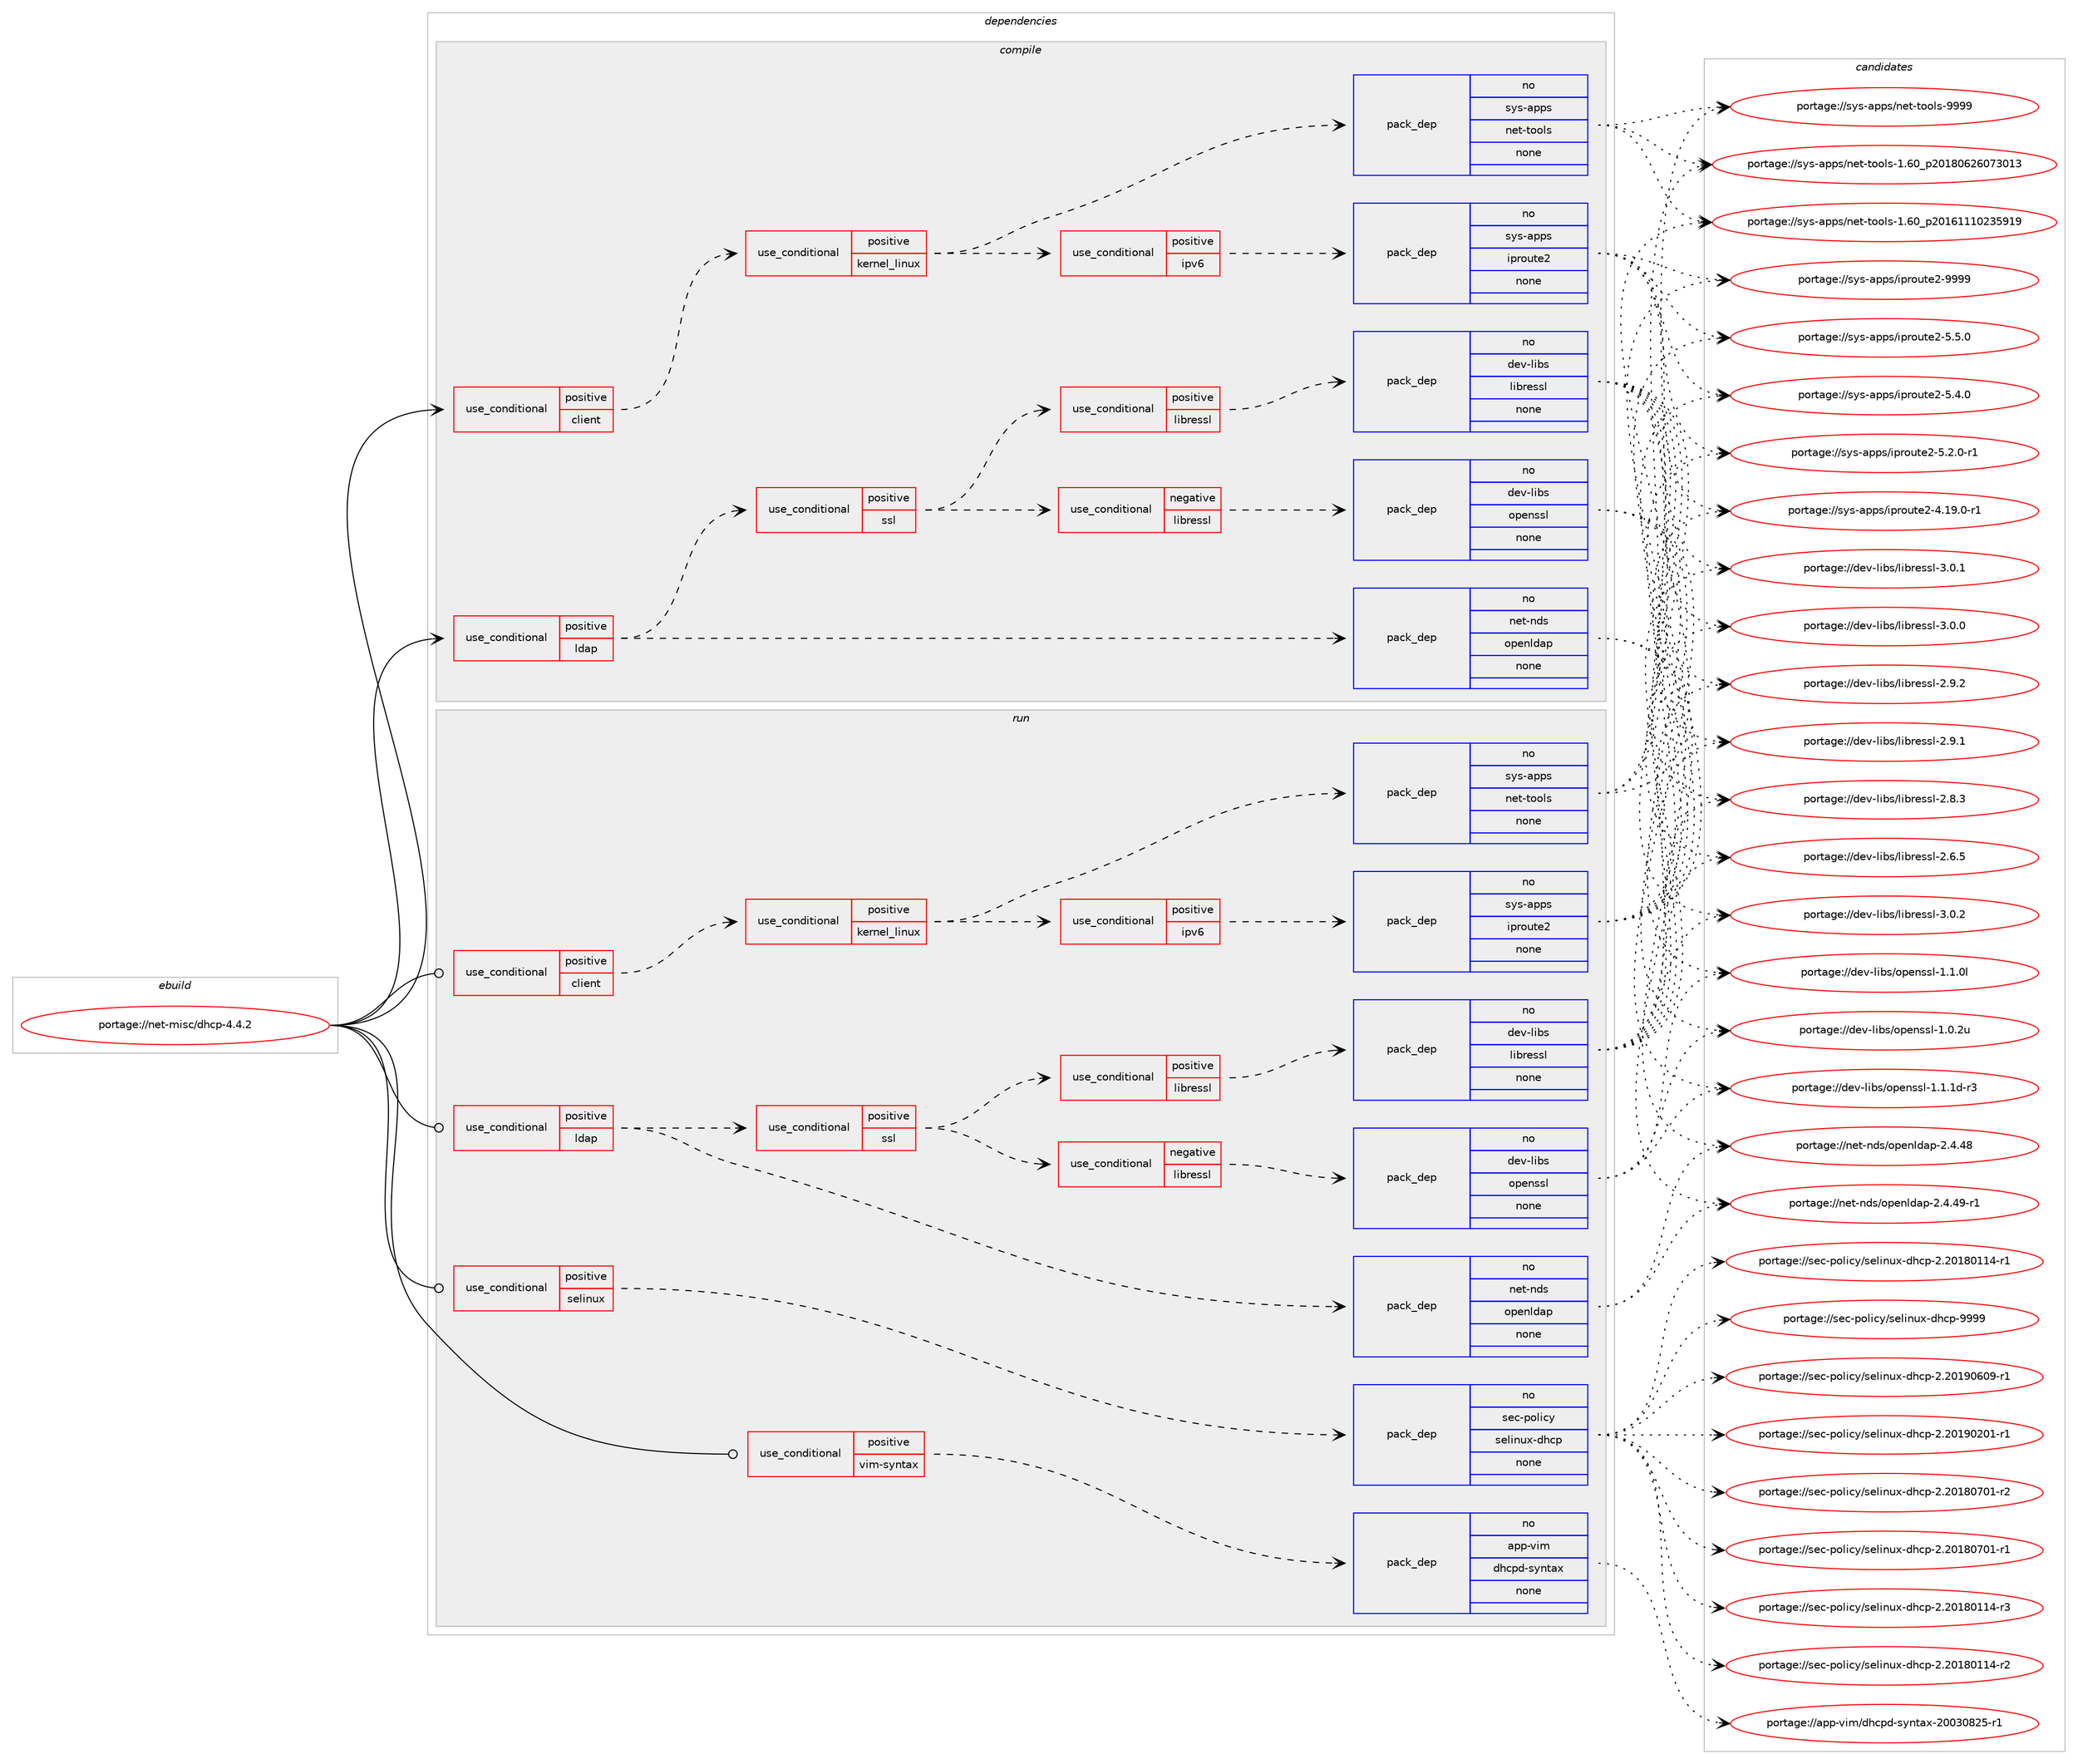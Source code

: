digraph prolog {

# *************
# Graph options
# *************

newrank=true;
concentrate=true;
compound=true;
graph [rankdir=LR,fontname=Helvetica,fontsize=10,ranksep=1.5];#, ranksep=2.5, nodesep=0.2];
edge  [arrowhead=vee];
node  [fontname=Helvetica,fontsize=10];

# **********
# The ebuild
# **********

subgraph cluster_leftcol {
color=gray;
rank=same;
label=<<i>ebuild</i>>;
id [label="portage://net-misc/dhcp-4.4.2", color=red, width=4, href="../net-misc/dhcp-4.4.2.svg"];
}

# ****************
# The dependencies
# ****************

subgraph cluster_midcol {
color=gray;
label=<<i>dependencies</i>>;
subgraph cluster_compile {
fillcolor="#eeeeee";
style=filled;
label=<<i>compile</i>>;
subgraph cond23520 {
dependency115129 [label=<<TABLE BORDER="0" CELLBORDER="1" CELLSPACING="0" CELLPADDING="4"><TR><TD ROWSPAN="3" CELLPADDING="10">use_conditional</TD></TR><TR><TD>positive</TD></TR><TR><TD>client</TD></TR></TABLE>>, shape=none, color=red];
subgraph cond23521 {
dependency115130 [label=<<TABLE BORDER="0" CELLBORDER="1" CELLSPACING="0" CELLPADDING="4"><TR><TD ROWSPAN="3" CELLPADDING="10">use_conditional</TD></TR><TR><TD>positive</TD></TR><TR><TD>kernel_linux</TD></TR></TABLE>>, shape=none, color=red];
subgraph cond23522 {
dependency115131 [label=<<TABLE BORDER="0" CELLBORDER="1" CELLSPACING="0" CELLPADDING="4"><TR><TD ROWSPAN="3" CELLPADDING="10">use_conditional</TD></TR><TR><TD>positive</TD></TR><TR><TD>ipv6</TD></TR></TABLE>>, shape=none, color=red];
subgraph pack89585 {
dependency115132 [label=<<TABLE BORDER="0" CELLBORDER="1" CELLSPACING="0" CELLPADDING="4" WIDTH="220"><TR><TD ROWSPAN="6" CELLPADDING="30">pack_dep</TD></TR><TR><TD WIDTH="110">no</TD></TR><TR><TD>sys-apps</TD></TR><TR><TD>iproute2</TD></TR><TR><TD>none</TD></TR><TR><TD></TD></TR></TABLE>>, shape=none, color=blue];
}
dependency115131:e -> dependency115132:w [weight=20,style="dashed",arrowhead="vee"];
}
dependency115130:e -> dependency115131:w [weight=20,style="dashed",arrowhead="vee"];
subgraph pack89586 {
dependency115133 [label=<<TABLE BORDER="0" CELLBORDER="1" CELLSPACING="0" CELLPADDING="4" WIDTH="220"><TR><TD ROWSPAN="6" CELLPADDING="30">pack_dep</TD></TR><TR><TD WIDTH="110">no</TD></TR><TR><TD>sys-apps</TD></TR><TR><TD>net-tools</TD></TR><TR><TD>none</TD></TR><TR><TD></TD></TR></TABLE>>, shape=none, color=blue];
}
dependency115130:e -> dependency115133:w [weight=20,style="dashed",arrowhead="vee"];
}
dependency115129:e -> dependency115130:w [weight=20,style="dashed",arrowhead="vee"];
}
id:e -> dependency115129:w [weight=20,style="solid",arrowhead="vee"];
subgraph cond23523 {
dependency115134 [label=<<TABLE BORDER="0" CELLBORDER="1" CELLSPACING="0" CELLPADDING="4"><TR><TD ROWSPAN="3" CELLPADDING="10">use_conditional</TD></TR><TR><TD>positive</TD></TR><TR><TD>ldap</TD></TR></TABLE>>, shape=none, color=red];
subgraph pack89587 {
dependency115135 [label=<<TABLE BORDER="0" CELLBORDER="1" CELLSPACING="0" CELLPADDING="4" WIDTH="220"><TR><TD ROWSPAN="6" CELLPADDING="30">pack_dep</TD></TR><TR><TD WIDTH="110">no</TD></TR><TR><TD>net-nds</TD></TR><TR><TD>openldap</TD></TR><TR><TD>none</TD></TR><TR><TD></TD></TR></TABLE>>, shape=none, color=blue];
}
dependency115134:e -> dependency115135:w [weight=20,style="dashed",arrowhead="vee"];
subgraph cond23524 {
dependency115136 [label=<<TABLE BORDER="0" CELLBORDER="1" CELLSPACING="0" CELLPADDING="4"><TR><TD ROWSPAN="3" CELLPADDING="10">use_conditional</TD></TR><TR><TD>positive</TD></TR><TR><TD>ssl</TD></TR></TABLE>>, shape=none, color=red];
subgraph cond23525 {
dependency115137 [label=<<TABLE BORDER="0" CELLBORDER="1" CELLSPACING="0" CELLPADDING="4"><TR><TD ROWSPAN="3" CELLPADDING="10">use_conditional</TD></TR><TR><TD>negative</TD></TR><TR><TD>libressl</TD></TR></TABLE>>, shape=none, color=red];
subgraph pack89588 {
dependency115138 [label=<<TABLE BORDER="0" CELLBORDER="1" CELLSPACING="0" CELLPADDING="4" WIDTH="220"><TR><TD ROWSPAN="6" CELLPADDING="30">pack_dep</TD></TR><TR><TD WIDTH="110">no</TD></TR><TR><TD>dev-libs</TD></TR><TR><TD>openssl</TD></TR><TR><TD>none</TD></TR><TR><TD></TD></TR></TABLE>>, shape=none, color=blue];
}
dependency115137:e -> dependency115138:w [weight=20,style="dashed",arrowhead="vee"];
}
dependency115136:e -> dependency115137:w [weight=20,style="dashed",arrowhead="vee"];
subgraph cond23526 {
dependency115139 [label=<<TABLE BORDER="0" CELLBORDER="1" CELLSPACING="0" CELLPADDING="4"><TR><TD ROWSPAN="3" CELLPADDING="10">use_conditional</TD></TR><TR><TD>positive</TD></TR><TR><TD>libressl</TD></TR></TABLE>>, shape=none, color=red];
subgraph pack89589 {
dependency115140 [label=<<TABLE BORDER="0" CELLBORDER="1" CELLSPACING="0" CELLPADDING="4" WIDTH="220"><TR><TD ROWSPAN="6" CELLPADDING="30">pack_dep</TD></TR><TR><TD WIDTH="110">no</TD></TR><TR><TD>dev-libs</TD></TR><TR><TD>libressl</TD></TR><TR><TD>none</TD></TR><TR><TD></TD></TR></TABLE>>, shape=none, color=blue];
}
dependency115139:e -> dependency115140:w [weight=20,style="dashed",arrowhead="vee"];
}
dependency115136:e -> dependency115139:w [weight=20,style="dashed",arrowhead="vee"];
}
dependency115134:e -> dependency115136:w [weight=20,style="dashed",arrowhead="vee"];
}
id:e -> dependency115134:w [weight=20,style="solid",arrowhead="vee"];
}
subgraph cluster_compileandrun {
fillcolor="#eeeeee";
style=filled;
label=<<i>compile and run</i>>;
}
subgraph cluster_run {
fillcolor="#eeeeee";
style=filled;
label=<<i>run</i>>;
subgraph cond23527 {
dependency115141 [label=<<TABLE BORDER="0" CELLBORDER="1" CELLSPACING="0" CELLPADDING="4"><TR><TD ROWSPAN="3" CELLPADDING="10">use_conditional</TD></TR><TR><TD>positive</TD></TR><TR><TD>client</TD></TR></TABLE>>, shape=none, color=red];
subgraph cond23528 {
dependency115142 [label=<<TABLE BORDER="0" CELLBORDER="1" CELLSPACING="0" CELLPADDING="4"><TR><TD ROWSPAN="3" CELLPADDING="10">use_conditional</TD></TR><TR><TD>positive</TD></TR><TR><TD>kernel_linux</TD></TR></TABLE>>, shape=none, color=red];
subgraph cond23529 {
dependency115143 [label=<<TABLE BORDER="0" CELLBORDER="1" CELLSPACING="0" CELLPADDING="4"><TR><TD ROWSPAN="3" CELLPADDING="10">use_conditional</TD></TR><TR><TD>positive</TD></TR><TR><TD>ipv6</TD></TR></TABLE>>, shape=none, color=red];
subgraph pack89590 {
dependency115144 [label=<<TABLE BORDER="0" CELLBORDER="1" CELLSPACING="0" CELLPADDING="4" WIDTH="220"><TR><TD ROWSPAN="6" CELLPADDING="30">pack_dep</TD></TR><TR><TD WIDTH="110">no</TD></TR><TR><TD>sys-apps</TD></TR><TR><TD>iproute2</TD></TR><TR><TD>none</TD></TR><TR><TD></TD></TR></TABLE>>, shape=none, color=blue];
}
dependency115143:e -> dependency115144:w [weight=20,style="dashed",arrowhead="vee"];
}
dependency115142:e -> dependency115143:w [weight=20,style="dashed",arrowhead="vee"];
subgraph pack89591 {
dependency115145 [label=<<TABLE BORDER="0" CELLBORDER="1" CELLSPACING="0" CELLPADDING="4" WIDTH="220"><TR><TD ROWSPAN="6" CELLPADDING="30">pack_dep</TD></TR><TR><TD WIDTH="110">no</TD></TR><TR><TD>sys-apps</TD></TR><TR><TD>net-tools</TD></TR><TR><TD>none</TD></TR><TR><TD></TD></TR></TABLE>>, shape=none, color=blue];
}
dependency115142:e -> dependency115145:w [weight=20,style="dashed",arrowhead="vee"];
}
dependency115141:e -> dependency115142:w [weight=20,style="dashed",arrowhead="vee"];
}
id:e -> dependency115141:w [weight=20,style="solid",arrowhead="odot"];
subgraph cond23530 {
dependency115146 [label=<<TABLE BORDER="0" CELLBORDER="1" CELLSPACING="0" CELLPADDING="4"><TR><TD ROWSPAN="3" CELLPADDING="10">use_conditional</TD></TR><TR><TD>positive</TD></TR><TR><TD>ldap</TD></TR></TABLE>>, shape=none, color=red];
subgraph pack89592 {
dependency115147 [label=<<TABLE BORDER="0" CELLBORDER="1" CELLSPACING="0" CELLPADDING="4" WIDTH="220"><TR><TD ROWSPAN="6" CELLPADDING="30">pack_dep</TD></TR><TR><TD WIDTH="110">no</TD></TR><TR><TD>net-nds</TD></TR><TR><TD>openldap</TD></TR><TR><TD>none</TD></TR><TR><TD></TD></TR></TABLE>>, shape=none, color=blue];
}
dependency115146:e -> dependency115147:w [weight=20,style="dashed",arrowhead="vee"];
subgraph cond23531 {
dependency115148 [label=<<TABLE BORDER="0" CELLBORDER="1" CELLSPACING="0" CELLPADDING="4"><TR><TD ROWSPAN="3" CELLPADDING="10">use_conditional</TD></TR><TR><TD>positive</TD></TR><TR><TD>ssl</TD></TR></TABLE>>, shape=none, color=red];
subgraph cond23532 {
dependency115149 [label=<<TABLE BORDER="0" CELLBORDER="1" CELLSPACING="0" CELLPADDING="4"><TR><TD ROWSPAN="3" CELLPADDING="10">use_conditional</TD></TR><TR><TD>negative</TD></TR><TR><TD>libressl</TD></TR></TABLE>>, shape=none, color=red];
subgraph pack89593 {
dependency115150 [label=<<TABLE BORDER="0" CELLBORDER="1" CELLSPACING="0" CELLPADDING="4" WIDTH="220"><TR><TD ROWSPAN="6" CELLPADDING="30">pack_dep</TD></TR><TR><TD WIDTH="110">no</TD></TR><TR><TD>dev-libs</TD></TR><TR><TD>openssl</TD></TR><TR><TD>none</TD></TR><TR><TD></TD></TR></TABLE>>, shape=none, color=blue];
}
dependency115149:e -> dependency115150:w [weight=20,style="dashed",arrowhead="vee"];
}
dependency115148:e -> dependency115149:w [weight=20,style="dashed",arrowhead="vee"];
subgraph cond23533 {
dependency115151 [label=<<TABLE BORDER="0" CELLBORDER="1" CELLSPACING="0" CELLPADDING="4"><TR><TD ROWSPAN="3" CELLPADDING="10">use_conditional</TD></TR><TR><TD>positive</TD></TR><TR><TD>libressl</TD></TR></TABLE>>, shape=none, color=red];
subgraph pack89594 {
dependency115152 [label=<<TABLE BORDER="0" CELLBORDER="1" CELLSPACING="0" CELLPADDING="4" WIDTH="220"><TR><TD ROWSPAN="6" CELLPADDING="30">pack_dep</TD></TR><TR><TD WIDTH="110">no</TD></TR><TR><TD>dev-libs</TD></TR><TR><TD>libressl</TD></TR><TR><TD>none</TD></TR><TR><TD></TD></TR></TABLE>>, shape=none, color=blue];
}
dependency115151:e -> dependency115152:w [weight=20,style="dashed",arrowhead="vee"];
}
dependency115148:e -> dependency115151:w [weight=20,style="dashed",arrowhead="vee"];
}
dependency115146:e -> dependency115148:w [weight=20,style="dashed",arrowhead="vee"];
}
id:e -> dependency115146:w [weight=20,style="solid",arrowhead="odot"];
subgraph cond23534 {
dependency115153 [label=<<TABLE BORDER="0" CELLBORDER="1" CELLSPACING="0" CELLPADDING="4"><TR><TD ROWSPAN="3" CELLPADDING="10">use_conditional</TD></TR><TR><TD>positive</TD></TR><TR><TD>selinux</TD></TR></TABLE>>, shape=none, color=red];
subgraph pack89595 {
dependency115154 [label=<<TABLE BORDER="0" CELLBORDER="1" CELLSPACING="0" CELLPADDING="4" WIDTH="220"><TR><TD ROWSPAN="6" CELLPADDING="30">pack_dep</TD></TR><TR><TD WIDTH="110">no</TD></TR><TR><TD>sec-policy</TD></TR><TR><TD>selinux-dhcp</TD></TR><TR><TD>none</TD></TR><TR><TD></TD></TR></TABLE>>, shape=none, color=blue];
}
dependency115153:e -> dependency115154:w [weight=20,style="dashed",arrowhead="vee"];
}
id:e -> dependency115153:w [weight=20,style="solid",arrowhead="odot"];
subgraph cond23535 {
dependency115155 [label=<<TABLE BORDER="0" CELLBORDER="1" CELLSPACING="0" CELLPADDING="4"><TR><TD ROWSPAN="3" CELLPADDING="10">use_conditional</TD></TR><TR><TD>positive</TD></TR><TR><TD>vim-syntax</TD></TR></TABLE>>, shape=none, color=red];
subgraph pack89596 {
dependency115156 [label=<<TABLE BORDER="0" CELLBORDER="1" CELLSPACING="0" CELLPADDING="4" WIDTH="220"><TR><TD ROWSPAN="6" CELLPADDING="30">pack_dep</TD></TR><TR><TD WIDTH="110">no</TD></TR><TR><TD>app-vim</TD></TR><TR><TD>dhcpd-syntax</TD></TR><TR><TD>none</TD></TR><TR><TD></TD></TR></TABLE>>, shape=none, color=blue];
}
dependency115155:e -> dependency115156:w [weight=20,style="dashed",arrowhead="vee"];
}
id:e -> dependency115155:w [weight=20,style="solid",arrowhead="odot"];
}
}

# **************
# The candidates
# **************

subgraph cluster_choices {
rank=same;
color=gray;
label=<<i>candidates</i>>;

subgraph choice89585 {
color=black;
nodesep=1;
choice115121115459711211211547105112114111117116101504557575757 [label="portage://sys-apps/iproute2-9999", color=red, width=4,href="../sys-apps/iproute2-9999.svg"];
choice11512111545971121121154710511211411111711610150455346534648 [label="portage://sys-apps/iproute2-5.5.0", color=red, width=4,href="../sys-apps/iproute2-5.5.0.svg"];
choice11512111545971121121154710511211411111711610150455346524648 [label="portage://sys-apps/iproute2-5.4.0", color=red, width=4,href="../sys-apps/iproute2-5.4.0.svg"];
choice115121115459711211211547105112114111117116101504553465046484511449 [label="portage://sys-apps/iproute2-5.2.0-r1", color=red, width=4,href="../sys-apps/iproute2-5.2.0-r1.svg"];
choice11512111545971121121154710511211411111711610150455246495746484511449 [label="portage://sys-apps/iproute2-4.19.0-r1", color=red, width=4,href="../sys-apps/iproute2-4.19.0-r1.svg"];
dependency115132:e -> choice115121115459711211211547105112114111117116101504557575757:w [style=dotted,weight="100"];
dependency115132:e -> choice11512111545971121121154710511211411111711610150455346534648:w [style=dotted,weight="100"];
dependency115132:e -> choice11512111545971121121154710511211411111711610150455346524648:w [style=dotted,weight="100"];
dependency115132:e -> choice115121115459711211211547105112114111117116101504553465046484511449:w [style=dotted,weight="100"];
dependency115132:e -> choice11512111545971121121154710511211411111711610150455246495746484511449:w [style=dotted,weight="100"];
}
subgraph choice89586 {
color=black;
nodesep=1;
choice115121115459711211211547110101116451161111111081154557575757 [label="portage://sys-apps/net-tools-9999", color=red, width=4,href="../sys-apps/net-tools-9999.svg"];
choice115121115459711211211547110101116451161111111081154549465448951125048495648545054485551484951 [label="portage://sys-apps/net-tools-1.60_p20180626073013", color=red, width=4,href="../sys-apps/net-tools-1.60_p20180626073013.svg"];
choice115121115459711211211547110101116451161111111081154549465448951125048495449494948505153574957 [label="portage://sys-apps/net-tools-1.60_p20161110235919", color=red, width=4,href="../sys-apps/net-tools-1.60_p20161110235919.svg"];
dependency115133:e -> choice115121115459711211211547110101116451161111111081154557575757:w [style=dotted,weight="100"];
dependency115133:e -> choice115121115459711211211547110101116451161111111081154549465448951125048495648545054485551484951:w [style=dotted,weight="100"];
dependency115133:e -> choice115121115459711211211547110101116451161111111081154549465448951125048495449494948505153574957:w [style=dotted,weight="100"];
}
subgraph choice89587 {
color=black;
nodesep=1;
choice110101116451101001154711111210111010810097112455046524652574511449 [label="portage://net-nds/openldap-2.4.49-r1", color=red, width=4,href="../net-nds/openldap-2.4.49-r1.svg"];
choice11010111645110100115471111121011101081009711245504652465256 [label="portage://net-nds/openldap-2.4.48", color=red, width=4,href="../net-nds/openldap-2.4.48.svg"];
dependency115135:e -> choice110101116451101001154711111210111010810097112455046524652574511449:w [style=dotted,weight="100"];
dependency115135:e -> choice11010111645110100115471111121011101081009711245504652465256:w [style=dotted,weight="100"];
}
subgraph choice89588 {
color=black;
nodesep=1;
choice1001011184510810598115471111121011101151151084549464946491004511451 [label="portage://dev-libs/openssl-1.1.1d-r3", color=red, width=4,href="../dev-libs/openssl-1.1.1d-r3.svg"];
choice100101118451081059811547111112101110115115108454946494648108 [label="portage://dev-libs/openssl-1.1.0l", color=red, width=4,href="../dev-libs/openssl-1.1.0l.svg"];
choice100101118451081059811547111112101110115115108454946484650117 [label="portage://dev-libs/openssl-1.0.2u", color=red, width=4,href="../dev-libs/openssl-1.0.2u.svg"];
dependency115138:e -> choice1001011184510810598115471111121011101151151084549464946491004511451:w [style=dotted,weight="100"];
dependency115138:e -> choice100101118451081059811547111112101110115115108454946494648108:w [style=dotted,weight="100"];
dependency115138:e -> choice100101118451081059811547111112101110115115108454946484650117:w [style=dotted,weight="100"];
}
subgraph choice89589 {
color=black;
nodesep=1;
choice10010111845108105981154710810598114101115115108455146484650 [label="portage://dev-libs/libressl-3.0.2", color=red, width=4,href="../dev-libs/libressl-3.0.2.svg"];
choice10010111845108105981154710810598114101115115108455146484649 [label="portage://dev-libs/libressl-3.0.1", color=red, width=4,href="../dev-libs/libressl-3.0.1.svg"];
choice10010111845108105981154710810598114101115115108455146484648 [label="portage://dev-libs/libressl-3.0.0", color=red, width=4,href="../dev-libs/libressl-3.0.0.svg"];
choice10010111845108105981154710810598114101115115108455046574650 [label="portage://dev-libs/libressl-2.9.2", color=red, width=4,href="../dev-libs/libressl-2.9.2.svg"];
choice10010111845108105981154710810598114101115115108455046574649 [label="portage://dev-libs/libressl-2.9.1", color=red, width=4,href="../dev-libs/libressl-2.9.1.svg"];
choice10010111845108105981154710810598114101115115108455046564651 [label="portage://dev-libs/libressl-2.8.3", color=red, width=4,href="../dev-libs/libressl-2.8.3.svg"];
choice10010111845108105981154710810598114101115115108455046544653 [label="portage://dev-libs/libressl-2.6.5", color=red, width=4,href="../dev-libs/libressl-2.6.5.svg"];
dependency115140:e -> choice10010111845108105981154710810598114101115115108455146484650:w [style=dotted,weight="100"];
dependency115140:e -> choice10010111845108105981154710810598114101115115108455146484649:w [style=dotted,weight="100"];
dependency115140:e -> choice10010111845108105981154710810598114101115115108455146484648:w [style=dotted,weight="100"];
dependency115140:e -> choice10010111845108105981154710810598114101115115108455046574650:w [style=dotted,weight="100"];
dependency115140:e -> choice10010111845108105981154710810598114101115115108455046574649:w [style=dotted,weight="100"];
dependency115140:e -> choice10010111845108105981154710810598114101115115108455046564651:w [style=dotted,weight="100"];
dependency115140:e -> choice10010111845108105981154710810598114101115115108455046544653:w [style=dotted,weight="100"];
}
subgraph choice89590 {
color=black;
nodesep=1;
choice115121115459711211211547105112114111117116101504557575757 [label="portage://sys-apps/iproute2-9999", color=red, width=4,href="../sys-apps/iproute2-9999.svg"];
choice11512111545971121121154710511211411111711610150455346534648 [label="portage://sys-apps/iproute2-5.5.0", color=red, width=4,href="../sys-apps/iproute2-5.5.0.svg"];
choice11512111545971121121154710511211411111711610150455346524648 [label="portage://sys-apps/iproute2-5.4.0", color=red, width=4,href="../sys-apps/iproute2-5.4.0.svg"];
choice115121115459711211211547105112114111117116101504553465046484511449 [label="portage://sys-apps/iproute2-5.2.0-r1", color=red, width=4,href="../sys-apps/iproute2-5.2.0-r1.svg"];
choice11512111545971121121154710511211411111711610150455246495746484511449 [label="portage://sys-apps/iproute2-4.19.0-r1", color=red, width=4,href="../sys-apps/iproute2-4.19.0-r1.svg"];
dependency115144:e -> choice115121115459711211211547105112114111117116101504557575757:w [style=dotted,weight="100"];
dependency115144:e -> choice11512111545971121121154710511211411111711610150455346534648:w [style=dotted,weight="100"];
dependency115144:e -> choice11512111545971121121154710511211411111711610150455346524648:w [style=dotted,weight="100"];
dependency115144:e -> choice115121115459711211211547105112114111117116101504553465046484511449:w [style=dotted,weight="100"];
dependency115144:e -> choice11512111545971121121154710511211411111711610150455246495746484511449:w [style=dotted,weight="100"];
}
subgraph choice89591 {
color=black;
nodesep=1;
choice115121115459711211211547110101116451161111111081154557575757 [label="portage://sys-apps/net-tools-9999", color=red, width=4,href="../sys-apps/net-tools-9999.svg"];
choice115121115459711211211547110101116451161111111081154549465448951125048495648545054485551484951 [label="portage://sys-apps/net-tools-1.60_p20180626073013", color=red, width=4,href="../sys-apps/net-tools-1.60_p20180626073013.svg"];
choice115121115459711211211547110101116451161111111081154549465448951125048495449494948505153574957 [label="portage://sys-apps/net-tools-1.60_p20161110235919", color=red, width=4,href="../sys-apps/net-tools-1.60_p20161110235919.svg"];
dependency115145:e -> choice115121115459711211211547110101116451161111111081154557575757:w [style=dotted,weight="100"];
dependency115145:e -> choice115121115459711211211547110101116451161111111081154549465448951125048495648545054485551484951:w [style=dotted,weight="100"];
dependency115145:e -> choice115121115459711211211547110101116451161111111081154549465448951125048495449494948505153574957:w [style=dotted,weight="100"];
}
subgraph choice89592 {
color=black;
nodesep=1;
choice110101116451101001154711111210111010810097112455046524652574511449 [label="portage://net-nds/openldap-2.4.49-r1", color=red, width=4,href="../net-nds/openldap-2.4.49-r1.svg"];
choice11010111645110100115471111121011101081009711245504652465256 [label="portage://net-nds/openldap-2.4.48", color=red, width=4,href="../net-nds/openldap-2.4.48.svg"];
dependency115147:e -> choice110101116451101001154711111210111010810097112455046524652574511449:w [style=dotted,weight="100"];
dependency115147:e -> choice11010111645110100115471111121011101081009711245504652465256:w [style=dotted,weight="100"];
}
subgraph choice89593 {
color=black;
nodesep=1;
choice1001011184510810598115471111121011101151151084549464946491004511451 [label="portage://dev-libs/openssl-1.1.1d-r3", color=red, width=4,href="../dev-libs/openssl-1.1.1d-r3.svg"];
choice100101118451081059811547111112101110115115108454946494648108 [label="portage://dev-libs/openssl-1.1.0l", color=red, width=4,href="../dev-libs/openssl-1.1.0l.svg"];
choice100101118451081059811547111112101110115115108454946484650117 [label="portage://dev-libs/openssl-1.0.2u", color=red, width=4,href="../dev-libs/openssl-1.0.2u.svg"];
dependency115150:e -> choice1001011184510810598115471111121011101151151084549464946491004511451:w [style=dotted,weight="100"];
dependency115150:e -> choice100101118451081059811547111112101110115115108454946494648108:w [style=dotted,weight="100"];
dependency115150:e -> choice100101118451081059811547111112101110115115108454946484650117:w [style=dotted,weight="100"];
}
subgraph choice89594 {
color=black;
nodesep=1;
choice10010111845108105981154710810598114101115115108455146484650 [label="portage://dev-libs/libressl-3.0.2", color=red, width=4,href="../dev-libs/libressl-3.0.2.svg"];
choice10010111845108105981154710810598114101115115108455146484649 [label="portage://dev-libs/libressl-3.0.1", color=red, width=4,href="../dev-libs/libressl-3.0.1.svg"];
choice10010111845108105981154710810598114101115115108455146484648 [label="portage://dev-libs/libressl-3.0.0", color=red, width=4,href="../dev-libs/libressl-3.0.0.svg"];
choice10010111845108105981154710810598114101115115108455046574650 [label="portage://dev-libs/libressl-2.9.2", color=red, width=4,href="../dev-libs/libressl-2.9.2.svg"];
choice10010111845108105981154710810598114101115115108455046574649 [label="portage://dev-libs/libressl-2.9.1", color=red, width=4,href="../dev-libs/libressl-2.9.1.svg"];
choice10010111845108105981154710810598114101115115108455046564651 [label="portage://dev-libs/libressl-2.8.3", color=red, width=4,href="../dev-libs/libressl-2.8.3.svg"];
choice10010111845108105981154710810598114101115115108455046544653 [label="portage://dev-libs/libressl-2.6.5", color=red, width=4,href="../dev-libs/libressl-2.6.5.svg"];
dependency115152:e -> choice10010111845108105981154710810598114101115115108455146484650:w [style=dotted,weight="100"];
dependency115152:e -> choice10010111845108105981154710810598114101115115108455146484649:w [style=dotted,weight="100"];
dependency115152:e -> choice10010111845108105981154710810598114101115115108455146484648:w [style=dotted,weight="100"];
dependency115152:e -> choice10010111845108105981154710810598114101115115108455046574650:w [style=dotted,weight="100"];
dependency115152:e -> choice10010111845108105981154710810598114101115115108455046574649:w [style=dotted,weight="100"];
dependency115152:e -> choice10010111845108105981154710810598114101115115108455046564651:w [style=dotted,weight="100"];
dependency115152:e -> choice10010111845108105981154710810598114101115115108455046544653:w [style=dotted,weight="100"];
}
subgraph choice89595 {
color=black;
nodesep=1;
choice1151019945112111108105991214711510110810511011712045100104991124557575757 [label="portage://sec-policy/selinux-dhcp-9999", color=red, width=4,href="../sec-policy/selinux-dhcp-9999.svg"];
choice11510199451121111081059912147115101108105110117120451001049911245504650484957485448574511449 [label="portage://sec-policy/selinux-dhcp-2.20190609-r1", color=red, width=4,href="../sec-policy/selinux-dhcp-2.20190609-r1.svg"];
choice11510199451121111081059912147115101108105110117120451001049911245504650484957485048494511449 [label="portage://sec-policy/selinux-dhcp-2.20190201-r1", color=red, width=4,href="../sec-policy/selinux-dhcp-2.20190201-r1.svg"];
choice11510199451121111081059912147115101108105110117120451001049911245504650484956485548494511450 [label="portage://sec-policy/selinux-dhcp-2.20180701-r2", color=red, width=4,href="../sec-policy/selinux-dhcp-2.20180701-r2.svg"];
choice11510199451121111081059912147115101108105110117120451001049911245504650484956485548494511449 [label="portage://sec-policy/selinux-dhcp-2.20180701-r1", color=red, width=4,href="../sec-policy/selinux-dhcp-2.20180701-r1.svg"];
choice11510199451121111081059912147115101108105110117120451001049911245504650484956484949524511451 [label="portage://sec-policy/selinux-dhcp-2.20180114-r3", color=red, width=4,href="../sec-policy/selinux-dhcp-2.20180114-r3.svg"];
choice11510199451121111081059912147115101108105110117120451001049911245504650484956484949524511450 [label="portage://sec-policy/selinux-dhcp-2.20180114-r2", color=red, width=4,href="../sec-policy/selinux-dhcp-2.20180114-r2.svg"];
choice11510199451121111081059912147115101108105110117120451001049911245504650484956484949524511449 [label="portage://sec-policy/selinux-dhcp-2.20180114-r1", color=red, width=4,href="../sec-policy/selinux-dhcp-2.20180114-r1.svg"];
dependency115154:e -> choice1151019945112111108105991214711510110810511011712045100104991124557575757:w [style=dotted,weight="100"];
dependency115154:e -> choice11510199451121111081059912147115101108105110117120451001049911245504650484957485448574511449:w [style=dotted,weight="100"];
dependency115154:e -> choice11510199451121111081059912147115101108105110117120451001049911245504650484957485048494511449:w [style=dotted,weight="100"];
dependency115154:e -> choice11510199451121111081059912147115101108105110117120451001049911245504650484956485548494511450:w [style=dotted,weight="100"];
dependency115154:e -> choice11510199451121111081059912147115101108105110117120451001049911245504650484956485548494511449:w [style=dotted,weight="100"];
dependency115154:e -> choice11510199451121111081059912147115101108105110117120451001049911245504650484956484949524511451:w [style=dotted,weight="100"];
dependency115154:e -> choice11510199451121111081059912147115101108105110117120451001049911245504650484956484949524511450:w [style=dotted,weight="100"];
dependency115154:e -> choice11510199451121111081059912147115101108105110117120451001049911245504650484956484949524511449:w [style=dotted,weight="100"];
}
subgraph choice89596 {
color=black;
nodesep=1;
choice9711211245118105109471001049911210045115121110116971204550484851485650534511449 [label="portage://app-vim/dhcpd-syntax-20030825-r1", color=red, width=4,href="../app-vim/dhcpd-syntax-20030825-r1.svg"];
dependency115156:e -> choice9711211245118105109471001049911210045115121110116971204550484851485650534511449:w [style=dotted,weight="100"];
}
}

}
